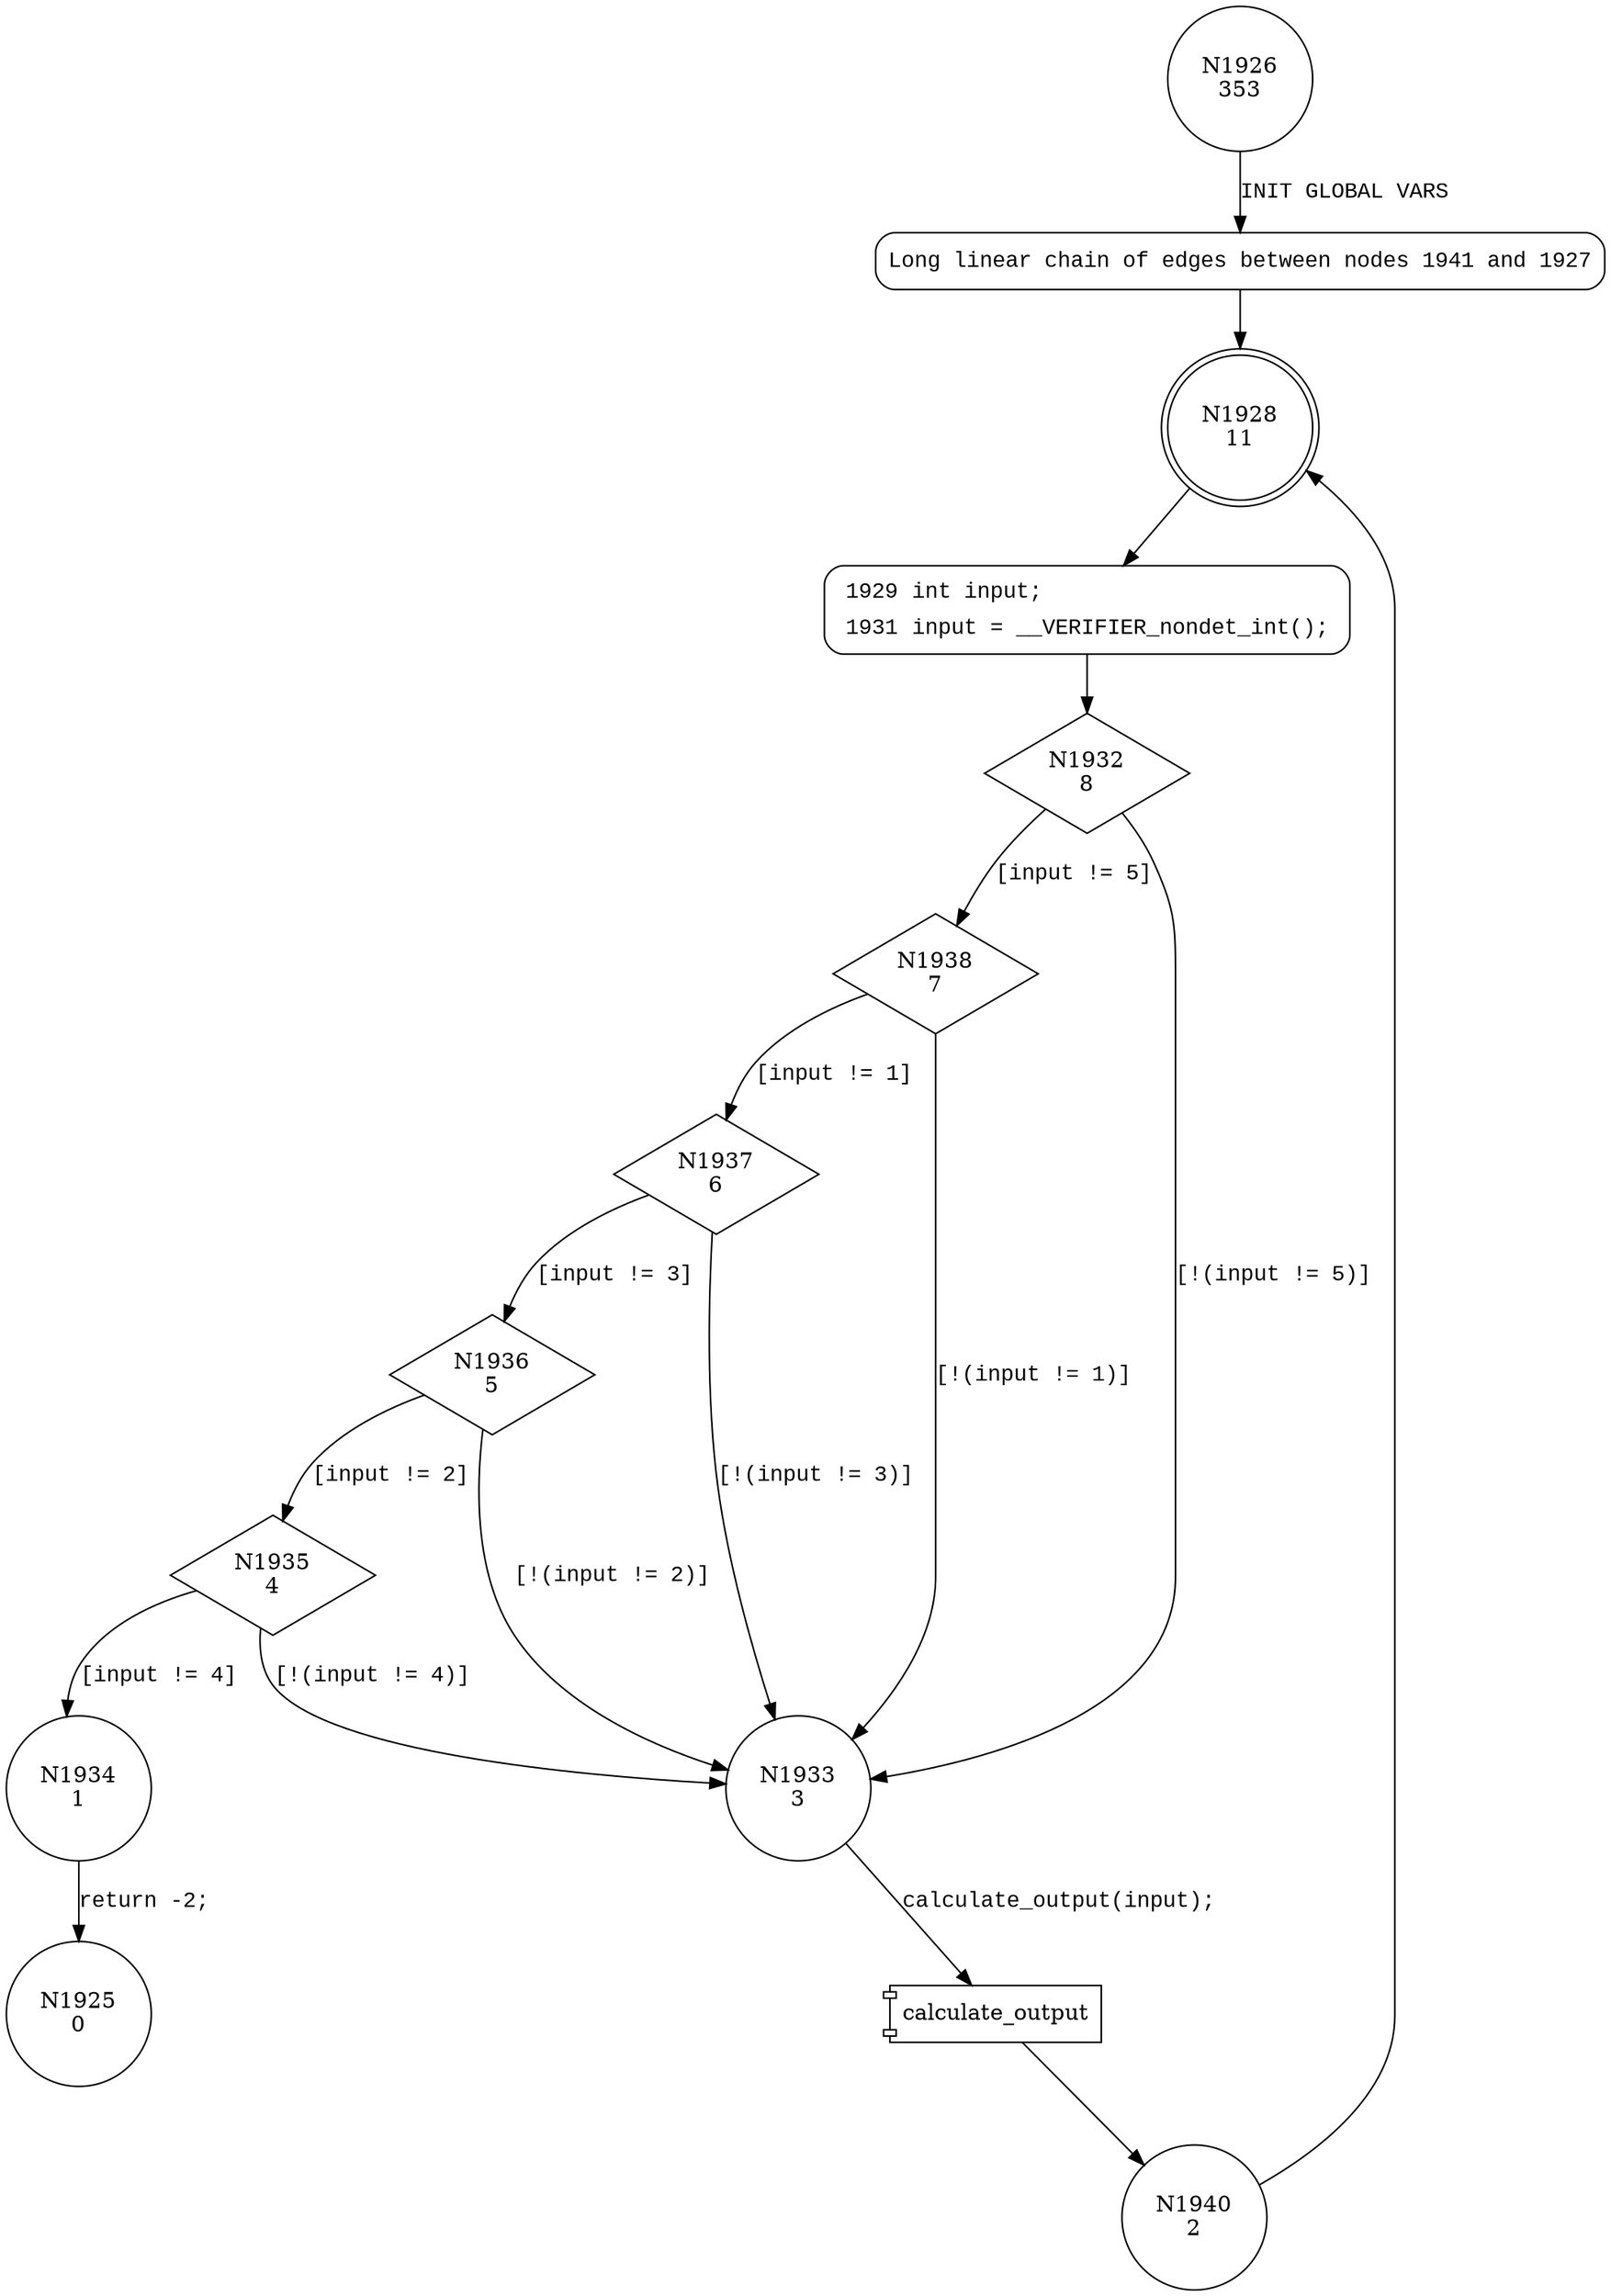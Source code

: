 digraph main {
1926 [shape="circle" label="N1926\n353"]
1941 [shape="circle" label="N1941\n352"]
1928 [shape="doublecircle" label="N1928\n11"]
1929 [shape="circle" label="N1929\n10"]
1932 [shape="diamond" label="N1932\n8"]
1938 [shape="diamond" label="N1938\n7"]
1933 [shape="circle" label="N1933\n3"]
1940 [shape="circle" label="N1940\n2"]
1937 [shape="diamond" label="N1937\n6"]
1936 [shape="diamond" label="N1936\n5"]
1935 [shape="diamond" label="N1935\n4"]
1934 [shape="circle" label="N1934\n1"]
1925 [shape="circle" label="N1925\n0"]
1941 [style="filled,bold" penwidth="1" fillcolor="white" fontname="Courier New" shape="Mrecord" label="Long linear chain of edges between nodes 1941 and 1927"]
1941 -> 1928[label=""]
1929 [style="filled,bold" penwidth="1" fillcolor="white" fontname="Courier New" shape="Mrecord" label=<<table border="0" cellborder="0" cellpadding="3" bgcolor="white"><tr><td align="right">1929</td><td align="left">int input;</td></tr><tr><td align="right">1931</td><td align="left">input = __VERIFIER_nondet_int();</td></tr></table>>]
1929 -> 1932[label=""]
1926 -> 1941 [label="INIT GLOBAL VARS" fontname="Courier New"]
1928 -> 1929 [label="" fontname="Courier New"]
1932 -> 1938 [label="[input != 5]" fontname="Courier New"]
1932 -> 1933 [label="[!(input != 5)]" fontname="Courier New"]
100193 [shape="component" label="calculate_output"]
1933 -> 100193 [label="calculate_output(input);" fontname="Courier New"]
100193 -> 1940 [label="" fontname="Courier New"]
1938 -> 1937 [label="[input != 1]" fontname="Courier New"]
1938 -> 1933 [label="[!(input != 1)]" fontname="Courier New"]
1937 -> 1936 [label="[input != 3]" fontname="Courier New"]
1937 -> 1933 [label="[!(input != 3)]" fontname="Courier New"]
1936 -> 1935 [label="[input != 2]" fontname="Courier New"]
1936 -> 1933 [label="[!(input != 2)]" fontname="Courier New"]
1935 -> 1934 [label="[input != 4]" fontname="Courier New"]
1935 -> 1933 [label="[!(input != 4)]" fontname="Courier New"]
1940 -> 1928 [label="" fontname="Courier New"]
1934 -> 1925 [label="return -2;" fontname="Courier New"]
}